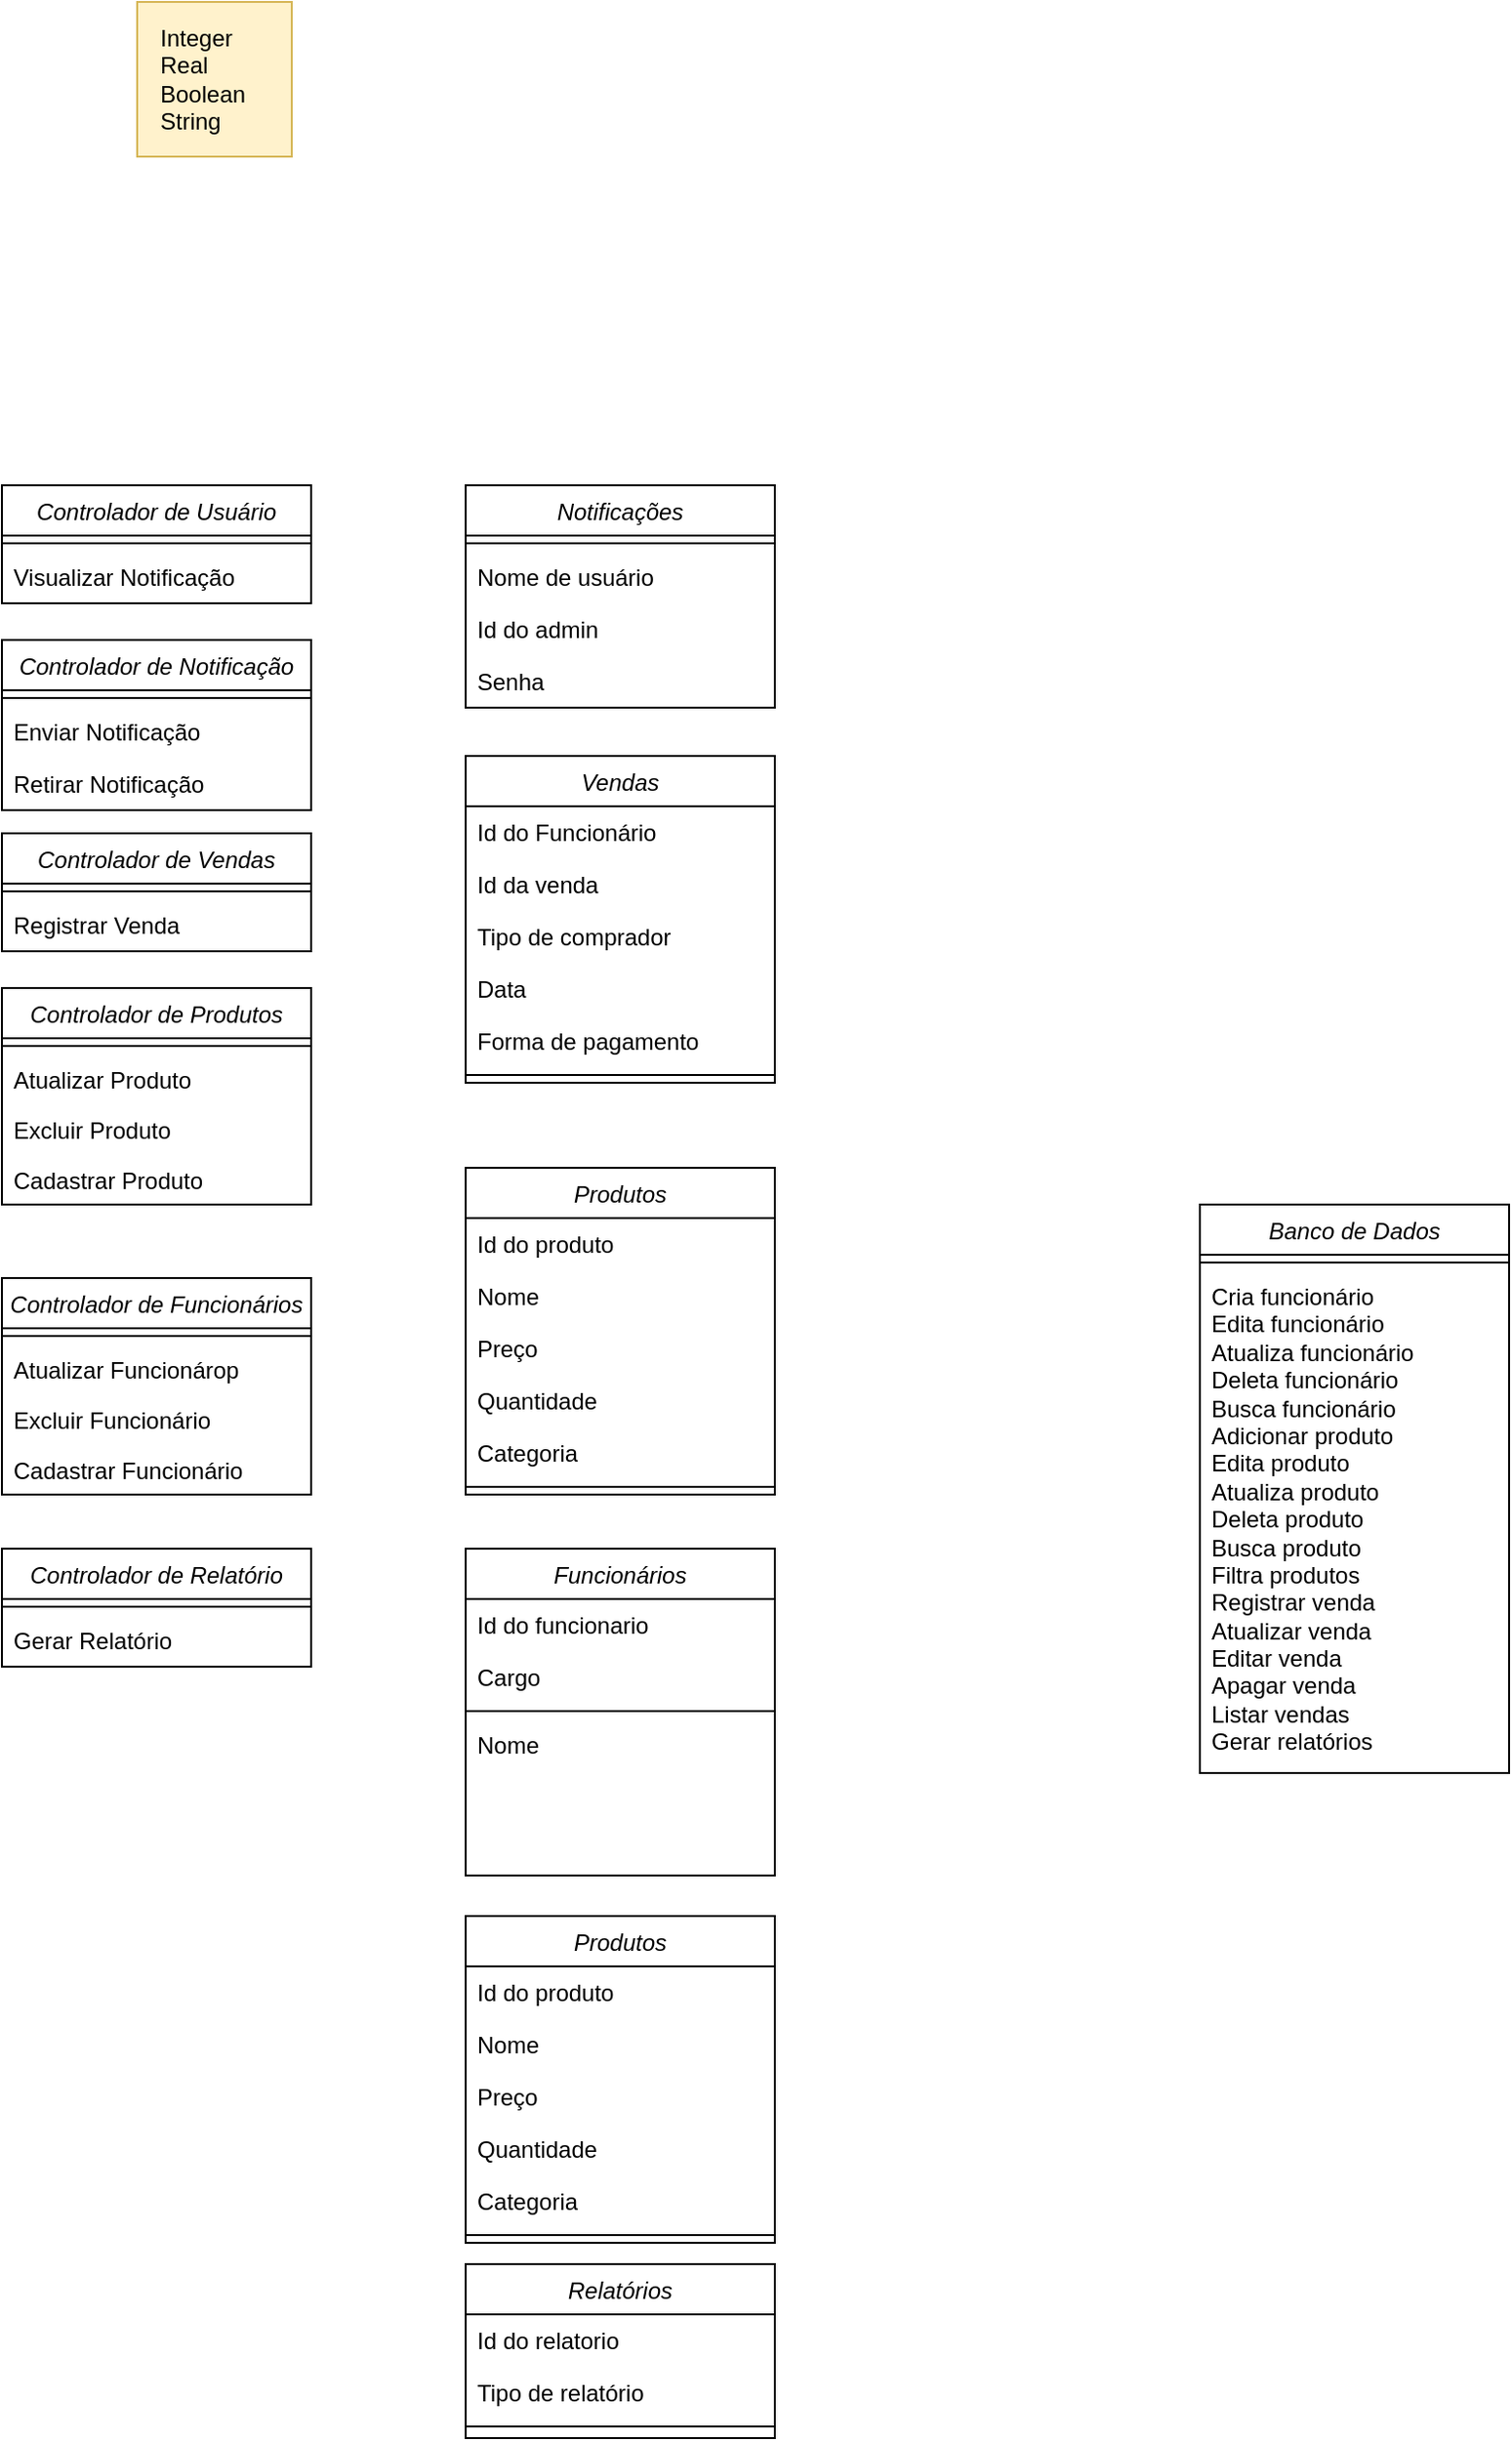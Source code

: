 <mxfile version="24.8.4">
  <diagram id="C5RBs43oDa-KdzZeNtuy" name="Page-1">
    <mxGraphModel dx="1434" dy="1949" grid="1" gridSize="10" guides="1" tooltips="1" connect="1" arrows="1" fold="1" page="1" pageScale="1" pageWidth="827" pageHeight="1169" math="0" shadow="0">
      <root>
        <mxCell id="WIyWlLk6GJQsqaUBKTNV-0" />
        <mxCell id="WIyWlLk6GJQsqaUBKTNV-1" parent="WIyWlLk6GJQsqaUBKTNV-0" />
        <mxCell id="gT6u7s9dC_nsRaWymPXt-0" value="Controlador de Produtos" style="swimlane;fontStyle=2;align=center;verticalAlign=top;childLayout=stackLayout;horizontal=1;startSize=26;horizontalStack=0;resizeParent=1;resizeLast=0;collapsible=1;marginBottom=0;rounded=0;shadow=0;strokeWidth=1;" vertex="1" parent="WIyWlLk6GJQsqaUBKTNV-1">
          <mxGeometry x="240" y="280" width="160" height="112" as="geometry">
            <mxRectangle x="230" y="140" width="160" height="26" as="alternateBounds" />
          </mxGeometry>
        </mxCell>
        <mxCell id="gT6u7s9dC_nsRaWymPXt-4" value="" style="line;html=1;strokeWidth=1;align=left;verticalAlign=middle;spacingTop=-1;spacingLeft=3;spacingRight=3;rotatable=0;labelPosition=right;points=[];portConstraint=eastwest;" vertex="1" parent="gT6u7s9dC_nsRaWymPXt-0">
          <mxGeometry y="26" width="160" height="8" as="geometry" />
        </mxCell>
        <mxCell id="gT6u7s9dC_nsRaWymPXt-3" value="Atualizar Produto" style="text;align=left;verticalAlign=top;spacingLeft=4;spacingRight=4;overflow=hidden;rotatable=0;points=[[0,0.5],[1,0.5]];portConstraint=eastwest;rounded=0;shadow=0;html=0;" vertex="1" parent="gT6u7s9dC_nsRaWymPXt-0">
          <mxGeometry y="34" width="160" height="26" as="geometry" />
        </mxCell>
        <mxCell id="gT6u7s9dC_nsRaWymPXt-2" value="Excluir Produto" style="text;align=left;verticalAlign=top;spacingLeft=4;spacingRight=4;overflow=hidden;rotatable=0;points=[[0,0.5],[1,0.5]];portConstraint=eastwest;rounded=0;shadow=0;html=0;" vertex="1" parent="gT6u7s9dC_nsRaWymPXt-0">
          <mxGeometry y="60" width="160" height="26" as="geometry" />
        </mxCell>
        <mxCell id="gT6u7s9dC_nsRaWymPXt-1" value="Cadastrar Produto" style="text;align=left;verticalAlign=top;spacingLeft=4;spacingRight=4;overflow=hidden;rotatable=0;points=[[0,0.5],[1,0.5]];portConstraint=eastwest;" vertex="1" parent="gT6u7s9dC_nsRaWymPXt-0">
          <mxGeometry y="86" width="160" height="26" as="geometry" />
        </mxCell>
        <mxCell id="gT6u7s9dC_nsRaWymPXt-6" value="Controlador de Funcionários" style="swimlane;fontStyle=2;align=center;verticalAlign=top;childLayout=stackLayout;horizontal=1;startSize=26;horizontalStack=0;resizeParent=1;resizeLast=0;collapsible=1;marginBottom=0;rounded=0;shadow=0;strokeWidth=1;" vertex="1" parent="WIyWlLk6GJQsqaUBKTNV-1">
          <mxGeometry x="240" y="430" width="160" height="112" as="geometry">
            <mxRectangle x="230" y="140" width="160" height="26" as="alternateBounds" />
          </mxGeometry>
        </mxCell>
        <mxCell id="gT6u7s9dC_nsRaWymPXt-7" value="" style="line;html=1;strokeWidth=1;align=left;verticalAlign=middle;spacingTop=-1;spacingLeft=3;spacingRight=3;rotatable=0;labelPosition=right;points=[];portConstraint=eastwest;" vertex="1" parent="gT6u7s9dC_nsRaWymPXt-6">
          <mxGeometry y="26" width="160" height="8" as="geometry" />
        </mxCell>
        <mxCell id="gT6u7s9dC_nsRaWymPXt-8" value="Atualizar Funcionárop" style="text;align=left;verticalAlign=top;spacingLeft=4;spacingRight=4;overflow=hidden;rotatable=0;points=[[0,0.5],[1,0.5]];portConstraint=eastwest;rounded=0;shadow=0;html=0;" vertex="1" parent="gT6u7s9dC_nsRaWymPXt-6">
          <mxGeometry y="34" width="160" height="26" as="geometry" />
        </mxCell>
        <mxCell id="gT6u7s9dC_nsRaWymPXt-9" value="Excluir Funcionário" style="text;align=left;verticalAlign=top;spacingLeft=4;spacingRight=4;overflow=hidden;rotatable=0;points=[[0,0.5],[1,0.5]];portConstraint=eastwest;rounded=0;shadow=0;html=0;" vertex="1" parent="gT6u7s9dC_nsRaWymPXt-6">
          <mxGeometry y="60" width="160" height="26" as="geometry" />
        </mxCell>
        <mxCell id="gT6u7s9dC_nsRaWymPXt-10" value="Cadastrar Funcionário" style="text;align=left;verticalAlign=top;spacingLeft=4;spacingRight=4;overflow=hidden;rotatable=0;points=[[0,0.5],[1,0.5]];portConstraint=eastwest;" vertex="1" parent="gT6u7s9dC_nsRaWymPXt-6">
          <mxGeometry y="86" width="160" height="26" as="geometry" />
        </mxCell>
        <mxCell id="gT6u7s9dC_nsRaWymPXt-14" value="Controlador de Vendas" style="swimlane;fontStyle=2;align=center;verticalAlign=top;childLayout=stackLayout;horizontal=1;startSize=26;horizontalStack=0;resizeParent=1;resizeLast=0;collapsible=1;marginBottom=0;rounded=0;shadow=0;strokeWidth=1;" vertex="1" parent="WIyWlLk6GJQsqaUBKTNV-1">
          <mxGeometry x="240" y="200" width="160" height="61" as="geometry">
            <mxRectangle x="240" y="200" width="160" height="26" as="alternateBounds" />
          </mxGeometry>
        </mxCell>
        <mxCell id="gT6u7s9dC_nsRaWymPXt-15" value="" style="line;html=1;strokeWidth=1;align=left;verticalAlign=middle;spacingTop=-1;spacingLeft=3;spacingRight=3;rotatable=0;labelPosition=right;points=[];portConstraint=eastwest;" vertex="1" parent="gT6u7s9dC_nsRaWymPXt-14">
          <mxGeometry y="26" width="160" height="8" as="geometry" />
        </mxCell>
        <mxCell id="gT6u7s9dC_nsRaWymPXt-19" value="Registrar Venda" style="text;strokeColor=none;fillColor=none;align=left;verticalAlign=top;spacingLeft=4;spacingRight=4;overflow=hidden;rotatable=0;points=[[0,0.5],[1,0.5]];portConstraint=eastwest;" vertex="1" parent="gT6u7s9dC_nsRaWymPXt-14">
          <mxGeometry y="34" width="160" height="27" as="geometry" />
        </mxCell>
        <mxCell id="gT6u7s9dC_nsRaWymPXt-27" value="Controlador de Notificação" style="swimlane;fontStyle=2;align=center;verticalAlign=top;childLayout=stackLayout;horizontal=1;startSize=26;horizontalStack=0;resizeParent=1;resizeLast=0;collapsible=1;marginBottom=0;rounded=0;shadow=0;strokeWidth=1;" vertex="1" parent="WIyWlLk6GJQsqaUBKTNV-1">
          <mxGeometry x="240" y="100" width="160" height="88" as="geometry">
            <mxRectangle x="240" y="200" width="160" height="26" as="alternateBounds" />
          </mxGeometry>
        </mxCell>
        <mxCell id="gT6u7s9dC_nsRaWymPXt-28" value="" style="line;html=1;strokeWidth=1;align=left;verticalAlign=middle;spacingTop=-1;spacingLeft=3;spacingRight=3;rotatable=0;labelPosition=right;points=[];portConstraint=eastwest;" vertex="1" parent="gT6u7s9dC_nsRaWymPXt-27">
          <mxGeometry y="26" width="160" height="8" as="geometry" />
        </mxCell>
        <mxCell id="gT6u7s9dC_nsRaWymPXt-22" value="Enviar Notificação" style="text;strokeColor=none;fillColor=none;align=left;verticalAlign=top;spacingLeft=4;spacingRight=4;overflow=hidden;rotatable=0;points=[[0,0.5],[1,0.5]];portConstraint=eastwest;" vertex="1" parent="gT6u7s9dC_nsRaWymPXt-27">
          <mxGeometry y="34" width="160" height="27" as="geometry" />
        </mxCell>
        <mxCell id="gT6u7s9dC_nsRaWymPXt-23" value="Retirar Notificação" style="text;strokeColor=none;fillColor=none;align=left;verticalAlign=top;spacingLeft=4;spacingRight=4;overflow=hidden;rotatable=0;points=[[0,0.5],[1,0.5]];portConstraint=eastwest;" vertex="1" parent="gT6u7s9dC_nsRaWymPXt-27">
          <mxGeometry y="61" width="160" height="27" as="geometry" />
        </mxCell>
        <mxCell id="gT6u7s9dC_nsRaWymPXt-30" value="Controlador de Usuário" style="swimlane;fontStyle=2;align=center;verticalAlign=top;childLayout=stackLayout;horizontal=1;startSize=26;horizontalStack=0;resizeParent=1;resizeLast=0;collapsible=1;marginBottom=0;rounded=0;shadow=0;strokeWidth=1;" vertex="1" parent="WIyWlLk6GJQsqaUBKTNV-1">
          <mxGeometry x="240" y="20" width="160" height="61" as="geometry">
            <mxRectangle x="240" y="200" width="160" height="26" as="alternateBounds" />
          </mxGeometry>
        </mxCell>
        <mxCell id="gT6u7s9dC_nsRaWymPXt-31" value="" style="line;html=1;strokeWidth=1;align=left;verticalAlign=middle;spacingTop=-1;spacingLeft=3;spacingRight=3;rotatable=0;labelPosition=right;points=[];portConstraint=eastwest;" vertex="1" parent="gT6u7s9dC_nsRaWymPXt-30">
          <mxGeometry y="26" width="160" height="8" as="geometry" />
        </mxCell>
        <mxCell id="gT6u7s9dC_nsRaWymPXt-26" value="Visualizar Notificação" style="text;strokeColor=none;fillColor=none;align=left;verticalAlign=top;spacingLeft=4;spacingRight=4;overflow=hidden;rotatable=0;points=[[0,0.5],[1,0.5]];portConstraint=eastwest;" vertex="1" parent="gT6u7s9dC_nsRaWymPXt-30">
          <mxGeometry y="34" width="160" height="27" as="geometry" />
        </mxCell>
        <mxCell id="gT6u7s9dC_nsRaWymPXt-38" value="Controlador de Relatório" style="swimlane;fontStyle=2;align=center;verticalAlign=top;childLayout=stackLayout;horizontal=1;startSize=26;horizontalStack=0;resizeParent=1;resizeLast=0;collapsible=1;marginBottom=0;rounded=0;shadow=0;strokeWidth=1;" vertex="1" parent="WIyWlLk6GJQsqaUBKTNV-1">
          <mxGeometry x="240" y="570" width="160" height="61" as="geometry">
            <mxRectangle x="230" y="140" width="160" height="26" as="alternateBounds" />
          </mxGeometry>
        </mxCell>
        <mxCell id="gT6u7s9dC_nsRaWymPXt-39" value="" style="line;html=1;strokeWidth=1;align=left;verticalAlign=middle;spacingTop=-1;spacingLeft=3;spacingRight=3;rotatable=0;labelPosition=right;points=[];portConstraint=eastwest;" vertex="1" parent="gT6u7s9dC_nsRaWymPXt-38">
          <mxGeometry y="26" width="160" height="8" as="geometry" />
        </mxCell>
        <mxCell id="gT6u7s9dC_nsRaWymPXt-37" value="Gerar Relatório" style="text;strokeColor=none;fillColor=none;align=left;verticalAlign=top;spacingLeft=4;spacingRight=4;overflow=hidden;rotatable=0;points=[[0,0.5],[1,0.5]];portConstraint=eastwest;" vertex="1" parent="gT6u7s9dC_nsRaWymPXt-38">
          <mxGeometry y="34" width="160" height="27" as="geometry" />
        </mxCell>
        <mxCell id="gT6u7s9dC_nsRaWymPXt-48" value="Notificações" style="swimlane;fontStyle=2;align=center;verticalAlign=top;childLayout=stackLayout;horizontal=1;startSize=26;horizontalStack=0;resizeParent=1;resizeLast=0;collapsible=1;marginBottom=0;rounded=0;shadow=0;strokeWidth=1;" vertex="1" parent="WIyWlLk6GJQsqaUBKTNV-1">
          <mxGeometry x="480" y="20" width="160" height="115" as="geometry">
            <mxRectangle x="240" y="200" width="160" height="26" as="alternateBounds" />
          </mxGeometry>
        </mxCell>
        <mxCell id="gT6u7s9dC_nsRaWymPXt-49" value="" style="line;html=1;strokeWidth=1;align=left;verticalAlign=middle;spacingTop=-1;spacingLeft=3;spacingRight=3;rotatable=0;labelPosition=right;points=[];portConstraint=eastwest;" vertex="1" parent="gT6u7s9dC_nsRaWymPXt-48">
          <mxGeometry y="26" width="160" height="8" as="geometry" />
        </mxCell>
        <mxCell id="gT6u7s9dC_nsRaWymPXt-45" value="Nome de usuário" style="text;strokeColor=none;fillColor=none;align=left;verticalAlign=top;spacingLeft=4;spacingRight=4;overflow=hidden;rotatable=0;points=[[0,0.5],[1,0.5]];portConstraint=eastwest;" vertex="1" parent="gT6u7s9dC_nsRaWymPXt-48">
          <mxGeometry y="34" width="160" height="27" as="geometry" />
        </mxCell>
        <mxCell id="gT6u7s9dC_nsRaWymPXt-44" value="Id do admin" style="text;strokeColor=none;fillColor=none;align=left;verticalAlign=top;spacingLeft=4;spacingRight=4;overflow=hidden;rotatable=0;points=[[0,0.5],[1,0.5]];portConstraint=eastwest;" vertex="1" parent="gT6u7s9dC_nsRaWymPXt-48">
          <mxGeometry y="61" width="160" height="27" as="geometry" />
        </mxCell>
        <mxCell id="gT6u7s9dC_nsRaWymPXt-46" value="Senha" style="text;strokeColor=none;fillColor=none;align=left;verticalAlign=top;spacingLeft=4;spacingRight=4;overflow=hidden;rotatable=0;points=[[0,0.5],[1,0.5]];portConstraint=eastwest;" vertex="1" parent="gT6u7s9dC_nsRaWymPXt-48">
          <mxGeometry y="88" width="160" height="27" as="geometry" />
        </mxCell>
        <mxCell id="gT6u7s9dC_nsRaWymPXt-69" value="Vendas" style="swimlane;fontStyle=2;align=center;verticalAlign=top;childLayout=stackLayout;horizontal=1;startSize=26;horizontalStack=0;resizeParent=1;resizeLast=0;collapsible=1;marginBottom=0;rounded=0;shadow=0;strokeWidth=1;" vertex="1" parent="WIyWlLk6GJQsqaUBKTNV-1">
          <mxGeometry x="480" y="160" width="160" height="169" as="geometry">
            <mxRectangle x="230" y="140" width="160" height="26" as="alternateBounds" />
          </mxGeometry>
        </mxCell>
        <mxCell id="gT6u7s9dC_nsRaWymPXt-64" value="Id do Funcionário" style="text;strokeColor=none;fillColor=none;align=left;verticalAlign=top;spacingLeft=4;spacingRight=4;overflow=hidden;rotatable=0;points=[[0,0.5],[1,0.5]];portConstraint=eastwest;" vertex="1" parent="gT6u7s9dC_nsRaWymPXt-69">
          <mxGeometry y="26" width="160" height="27" as="geometry" />
        </mxCell>
        <mxCell id="gT6u7s9dC_nsRaWymPXt-63" value="Id da venda" style="text;strokeColor=none;fillColor=none;align=left;verticalAlign=top;spacingLeft=4;spacingRight=4;overflow=hidden;rotatable=0;points=[[0,0.5],[1,0.5]];portConstraint=eastwest;" vertex="1" parent="gT6u7s9dC_nsRaWymPXt-69">
          <mxGeometry y="53" width="160" height="27" as="geometry" />
        </mxCell>
        <mxCell id="gT6u7s9dC_nsRaWymPXt-65" value="Tipo de comprador" style="text;strokeColor=none;fillColor=none;align=left;verticalAlign=top;spacingLeft=4;spacingRight=4;overflow=hidden;rotatable=0;points=[[0,0.5],[1,0.5]];portConstraint=eastwest;" vertex="1" parent="gT6u7s9dC_nsRaWymPXt-69">
          <mxGeometry y="80" width="160" height="27" as="geometry" />
        </mxCell>
        <mxCell id="gT6u7s9dC_nsRaWymPXt-67" value="Data" style="text;strokeColor=none;fillColor=none;align=left;verticalAlign=top;spacingLeft=4;spacingRight=4;overflow=hidden;rotatable=0;points=[[0,0.5],[1,0.5]];portConstraint=eastwest;" vertex="1" parent="gT6u7s9dC_nsRaWymPXt-69">
          <mxGeometry y="107" width="160" height="27" as="geometry" />
        </mxCell>
        <mxCell id="gT6u7s9dC_nsRaWymPXt-66" value="Forma de pagamento" style="text;strokeColor=none;fillColor=none;align=left;verticalAlign=top;spacingLeft=4;spacingRight=4;overflow=hidden;rotatable=0;points=[[0,0.5],[1,0.5]];portConstraint=eastwest;" vertex="1" parent="gT6u7s9dC_nsRaWymPXt-69">
          <mxGeometry y="134" width="160" height="27" as="geometry" />
        </mxCell>
        <mxCell id="gT6u7s9dC_nsRaWymPXt-70" value="" style="line;html=1;strokeWidth=1;align=left;verticalAlign=middle;spacingTop=-1;spacingLeft=3;spacingRight=3;rotatable=0;labelPosition=right;points=[];portConstraint=eastwest;" vertex="1" parent="gT6u7s9dC_nsRaWymPXt-69">
          <mxGeometry y="161" width="160" height="8" as="geometry" />
        </mxCell>
        <mxCell id="gT6u7s9dC_nsRaWymPXt-74" value="Produtos" style="swimlane;fontStyle=2;align=center;verticalAlign=top;childLayout=stackLayout;horizontal=1;startSize=26;horizontalStack=0;resizeParent=1;resizeLast=0;collapsible=1;marginBottom=0;rounded=0;shadow=0;strokeWidth=1;" vertex="1" parent="WIyWlLk6GJQsqaUBKTNV-1">
          <mxGeometry x="480" y="373" width="160" height="169" as="geometry">
            <mxRectangle x="230" y="140" width="160" height="26" as="alternateBounds" />
          </mxGeometry>
        </mxCell>
        <mxCell id="gT6u7s9dC_nsRaWymPXt-82" value="Id do produto" style="text;strokeColor=none;fillColor=none;align=left;verticalAlign=top;spacingLeft=4;spacingRight=4;overflow=hidden;rotatable=0;points=[[0,0.5],[1,0.5]];portConstraint=eastwest;" vertex="1" parent="gT6u7s9dC_nsRaWymPXt-74">
          <mxGeometry y="26" width="160" height="27" as="geometry" />
        </mxCell>
        <mxCell id="gT6u7s9dC_nsRaWymPXt-83" value="Nome" style="text;strokeColor=none;fillColor=none;align=left;verticalAlign=top;spacingLeft=4;spacingRight=4;overflow=hidden;rotatable=0;points=[[0,0.5],[1,0.5]];portConstraint=eastwest;" vertex="1" parent="gT6u7s9dC_nsRaWymPXt-74">
          <mxGeometry y="53" width="160" height="27" as="geometry" />
        </mxCell>
        <mxCell id="gT6u7s9dC_nsRaWymPXt-85" value="Preço" style="text;strokeColor=none;fillColor=none;align=left;verticalAlign=top;spacingLeft=4;spacingRight=4;overflow=hidden;rotatable=0;points=[[0,0.5],[1,0.5]];portConstraint=eastwest;" vertex="1" parent="gT6u7s9dC_nsRaWymPXt-74">
          <mxGeometry y="80" width="160" height="27" as="geometry" />
        </mxCell>
        <mxCell id="gT6u7s9dC_nsRaWymPXt-86" value="Quantidade" style="text;strokeColor=none;fillColor=none;align=left;verticalAlign=top;spacingLeft=4;spacingRight=4;overflow=hidden;rotatable=0;points=[[0,0.5],[1,0.5]];portConstraint=eastwest;" vertex="1" parent="gT6u7s9dC_nsRaWymPXt-74">
          <mxGeometry y="107" width="160" height="27" as="geometry" />
        </mxCell>
        <mxCell id="gT6u7s9dC_nsRaWymPXt-84" value="Categoria" style="text;strokeColor=none;fillColor=none;align=left;verticalAlign=top;spacingLeft=4;spacingRight=4;overflow=hidden;rotatable=0;points=[[0,0.5],[1,0.5]];portConstraint=eastwest;" vertex="1" parent="gT6u7s9dC_nsRaWymPXt-74">
          <mxGeometry y="134" width="160" height="27" as="geometry" />
        </mxCell>
        <mxCell id="gT6u7s9dC_nsRaWymPXt-80" value="" style="line;html=1;strokeWidth=1;align=left;verticalAlign=middle;spacingTop=-1;spacingLeft=3;spacingRight=3;rotatable=0;labelPosition=right;points=[];portConstraint=eastwest;" vertex="1" parent="gT6u7s9dC_nsRaWymPXt-74">
          <mxGeometry y="161" width="160" height="8" as="geometry" />
        </mxCell>
        <mxCell id="gT6u7s9dC_nsRaWymPXt-88" value="Funcionários" style="swimlane;fontStyle=2;align=center;verticalAlign=top;childLayout=stackLayout;horizontal=1;startSize=26;horizontalStack=0;resizeParent=1;resizeLast=0;collapsible=1;marginBottom=0;rounded=0;shadow=0;strokeWidth=1;" vertex="1" parent="WIyWlLk6GJQsqaUBKTNV-1">
          <mxGeometry x="480" y="570" width="160" height="169" as="geometry">
            <mxRectangle x="230" y="140" width="160" height="26" as="alternateBounds" />
          </mxGeometry>
        </mxCell>
        <mxCell id="gT6u7s9dC_nsRaWymPXt-96" value="Id do funcionario" style="text;strokeColor=none;fillColor=none;align=left;verticalAlign=top;spacingLeft=4;spacingRight=4;overflow=hidden;rotatable=0;points=[[0,0.5],[1,0.5]];portConstraint=eastwest;" vertex="1" parent="gT6u7s9dC_nsRaWymPXt-88">
          <mxGeometry y="26" width="160" height="27" as="geometry" />
        </mxCell>
        <mxCell id="gT6u7s9dC_nsRaWymPXt-97" value="Cargo" style="text;strokeColor=none;fillColor=none;align=left;verticalAlign=top;spacingLeft=4;spacingRight=4;overflow=hidden;rotatable=0;points=[[0,0.5],[1,0.5]];portConstraint=eastwest;" vertex="1" parent="gT6u7s9dC_nsRaWymPXt-88">
          <mxGeometry y="53" width="160" height="27" as="geometry" />
        </mxCell>
        <mxCell id="gT6u7s9dC_nsRaWymPXt-94" value="" style="line;html=1;strokeWidth=1;align=left;verticalAlign=middle;spacingTop=-1;spacingLeft=3;spacingRight=3;rotatable=0;labelPosition=right;points=[];portConstraint=eastwest;" vertex="1" parent="gT6u7s9dC_nsRaWymPXt-88">
          <mxGeometry y="80" width="160" height="8" as="geometry" />
        </mxCell>
        <mxCell id="gT6u7s9dC_nsRaWymPXt-98" value="Nome" style="text;strokeColor=none;fillColor=none;align=left;verticalAlign=top;spacingLeft=4;spacingRight=4;overflow=hidden;rotatable=0;points=[[0,0.5],[1,0.5]];portConstraint=eastwest;" vertex="1" parent="gT6u7s9dC_nsRaWymPXt-88">
          <mxGeometry y="88" width="160" height="27" as="geometry" />
        </mxCell>
        <mxCell id="gT6u7s9dC_nsRaWymPXt-100" value="Produtos" style="swimlane;fontStyle=2;align=center;verticalAlign=top;childLayout=stackLayout;horizontal=1;startSize=26;horizontalStack=0;resizeParent=1;resizeLast=0;collapsible=1;marginBottom=0;rounded=0;shadow=0;strokeWidth=1;" vertex="1" parent="WIyWlLk6GJQsqaUBKTNV-1">
          <mxGeometry x="480" y="760" width="160" height="169" as="geometry">
            <mxRectangle x="230" y="140" width="160" height="26" as="alternateBounds" />
          </mxGeometry>
        </mxCell>
        <mxCell id="gT6u7s9dC_nsRaWymPXt-101" value="Id do produto" style="text;strokeColor=none;fillColor=none;align=left;verticalAlign=top;spacingLeft=4;spacingRight=4;overflow=hidden;rotatable=0;points=[[0,0.5],[1,0.5]];portConstraint=eastwest;" vertex="1" parent="gT6u7s9dC_nsRaWymPXt-100">
          <mxGeometry y="26" width="160" height="27" as="geometry" />
        </mxCell>
        <mxCell id="gT6u7s9dC_nsRaWymPXt-102" value="Nome" style="text;strokeColor=none;fillColor=none;align=left;verticalAlign=top;spacingLeft=4;spacingRight=4;overflow=hidden;rotatable=0;points=[[0,0.5],[1,0.5]];portConstraint=eastwest;" vertex="1" parent="gT6u7s9dC_nsRaWymPXt-100">
          <mxGeometry y="53" width="160" height="27" as="geometry" />
        </mxCell>
        <mxCell id="gT6u7s9dC_nsRaWymPXt-103" value="Preço" style="text;strokeColor=none;fillColor=none;align=left;verticalAlign=top;spacingLeft=4;spacingRight=4;overflow=hidden;rotatable=0;points=[[0,0.5],[1,0.5]];portConstraint=eastwest;" vertex="1" parent="gT6u7s9dC_nsRaWymPXt-100">
          <mxGeometry y="80" width="160" height="27" as="geometry" />
        </mxCell>
        <mxCell id="gT6u7s9dC_nsRaWymPXt-104" value="Quantidade" style="text;strokeColor=none;fillColor=none;align=left;verticalAlign=top;spacingLeft=4;spacingRight=4;overflow=hidden;rotatable=0;points=[[0,0.5],[1,0.5]];portConstraint=eastwest;" vertex="1" parent="gT6u7s9dC_nsRaWymPXt-100">
          <mxGeometry y="107" width="160" height="27" as="geometry" />
        </mxCell>
        <mxCell id="gT6u7s9dC_nsRaWymPXt-105" value="Categoria" style="text;strokeColor=none;fillColor=none;align=left;verticalAlign=top;spacingLeft=4;spacingRight=4;overflow=hidden;rotatable=0;points=[[0,0.5],[1,0.5]];portConstraint=eastwest;" vertex="1" parent="gT6u7s9dC_nsRaWymPXt-100">
          <mxGeometry y="134" width="160" height="27" as="geometry" />
        </mxCell>
        <mxCell id="gT6u7s9dC_nsRaWymPXt-106" value="" style="line;html=1;strokeWidth=1;align=left;verticalAlign=middle;spacingTop=-1;spacingLeft=3;spacingRight=3;rotatable=0;labelPosition=right;points=[];portConstraint=eastwest;" vertex="1" parent="gT6u7s9dC_nsRaWymPXt-100">
          <mxGeometry y="161" width="160" height="8" as="geometry" />
        </mxCell>
        <mxCell id="gT6u7s9dC_nsRaWymPXt-107" value="" style="whiteSpace=wrap;html=1;aspect=fixed;fillColor=#fff2cc;strokeColor=#d6b656;" vertex="1" parent="WIyWlLk6GJQsqaUBKTNV-1">
          <mxGeometry x="310" y="-230" width="80" height="80" as="geometry" />
        </mxCell>
        <mxCell id="gT6u7s9dC_nsRaWymPXt-108" value="Integer&lt;div&gt;Real&lt;/div&gt;&lt;div&gt;Boolean&lt;/div&gt;&lt;div&gt;String&lt;/div&gt;" style="text;html=1;align=left;verticalAlign=middle;whiteSpace=wrap;rounded=0;" vertex="1" parent="WIyWlLk6GJQsqaUBKTNV-1">
          <mxGeometry x="320" y="-220" width="60" height="60" as="geometry" />
        </mxCell>
        <mxCell id="gT6u7s9dC_nsRaWymPXt-114" value="Relatórios" style="swimlane;fontStyle=2;align=center;verticalAlign=top;childLayout=stackLayout;horizontal=1;startSize=26;horizontalStack=0;resizeParent=1;resizeLast=0;collapsible=1;marginBottom=0;rounded=0;shadow=0;strokeWidth=1;" vertex="1" parent="WIyWlLk6GJQsqaUBKTNV-1">
          <mxGeometry x="480" y="940" width="160" height="90" as="geometry">
            <mxRectangle x="230" y="140" width="160" height="26" as="alternateBounds" />
          </mxGeometry>
        </mxCell>
        <mxCell id="gT6u7s9dC_nsRaWymPXt-111" value="Id do relatorio" style="text;strokeColor=none;fillColor=none;align=left;verticalAlign=top;spacingLeft=4;spacingRight=4;overflow=hidden;rotatable=0;points=[[0,0.5],[1,0.5]];portConstraint=eastwest;" vertex="1" parent="gT6u7s9dC_nsRaWymPXt-114">
          <mxGeometry y="26" width="160" height="27" as="geometry" />
        </mxCell>
        <mxCell id="gT6u7s9dC_nsRaWymPXt-112" value="Tipo de relatório" style="text;strokeColor=none;fillColor=none;align=left;verticalAlign=top;spacingLeft=4;spacingRight=4;overflow=hidden;rotatable=0;points=[[0,0.5],[1,0.5]];portConstraint=eastwest;" vertex="1" parent="gT6u7s9dC_nsRaWymPXt-114">
          <mxGeometry y="53" width="160" height="27" as="geometry" />
        </mxCell>
        <mxCell id="gT6u7s9dC_nsRaWymPXt-120" value="" style="line;html=1;strokeWidth=1;align=left;verticalAlign=middle;spacingTop=-1;spacingLeft=3;spacingRight=3;rotatable=0;labelPosition=right;points=[];portConstraint=eastwest;" vertex="1" parent="gT6u7s9dC_nsRaWymPXt-114">
          <mxGeometry y="80" width="160" height="8" as="geometry" />
        </mxCell>
        <mxCell id="gT6u7s9dC_nsRaWymPXt-124" value="Banco de Dados" style="swimlane;fontStyle=2;align=center;verticalAlign=top;childLayout=stackLayout;horizontal=1;startSize=26;horizontalStack=0;resizeParent=1;resizeLast=0;collapsible=1;marginBottom=0;rounded=0;shadow=0;strokeWidth=1;" vertex="1" parent="WIyWlLk6GJQsqaUBKTNV-1">
          <mxGeometry x="860" y="392" width="160" height="294" as="geometry">
            <mxRectangle x="230" y="140" width="160" height="26" as="alternateBounds" />
          </mxGeometry>
        </mxCell>
        <mxCell id="gT6u7s9dC_nsRaWymPXt-130" value="" style="line;html=1;strokeWidth=1;align=left;verticalAlign=middle;spacingTop=-1;spacingLeft=3;spacingRight=3;rotatable=0;labelPosition=right;points=[];portConstraint=eastwest;" vertex="1" parent="gT6u7s9dC_nsRaWymPXt-124">
          <mxGeometry y="26" width="160" height="8" as="geometry" />
        </mxCell>
        <mxCell id="gT6u7s9dC_nsRaWymPXt-123" value="Cria funcionário&lt;div&gt;Edita funcionário&lt;/div&gt;&lt;div&gt;Atualiza funcionário&lt;/div&gt;&lt;div&gt;Deleta funcionário&lt;/div&gt;&lt;div&gt;Busca funcionário&lt;/div&gt;&lt;div&gt;Adicionar produto&lt;/div&gt;&lt;div&gt;Edita produto&lt;/div&gt;&lt;div&gt;Atualiza produto&lt;/div&gt;&lt;div&gt;Deleta produto&lt;/div&gt;&lt;div&gt;Busca produto&lt;/div&gt;&lt;div&gt;Filtra produtos&lt;/div&gt;&lt;div&gt;Registrar venda&lt;/div&gt;&lt;div&gt;Atualizar venda&lt;/div&gt;&lt;div&gt;Editar venda&lt;/div&gt;&lt;div&gt;Apagar venda&lt;/div&gt;&lt;div&gt;Listar vendas&lt;/div&gt;&lt;div&gt;Gerar relatórios&lt;/div&gt;" style="text;strokeColor=none;fillColor=none;align=left;verticalAlign=top;spacingLeft=4;spacingRight=4;overflow=hidden;rotatable=0;points=[[0,0.5],[1,0.5]];portConstraint=eastwest;whiteSpace=wrap;html=1;" vertex="1" parent="gT6u7s9dC_nsRaWymPXt-124">
          <mxGeometry y="34" width="160" height="260" as="geometry" />
        </mxCell>
      </root>
    </mxGraphModel>
  </diagram>
</mxfile>
